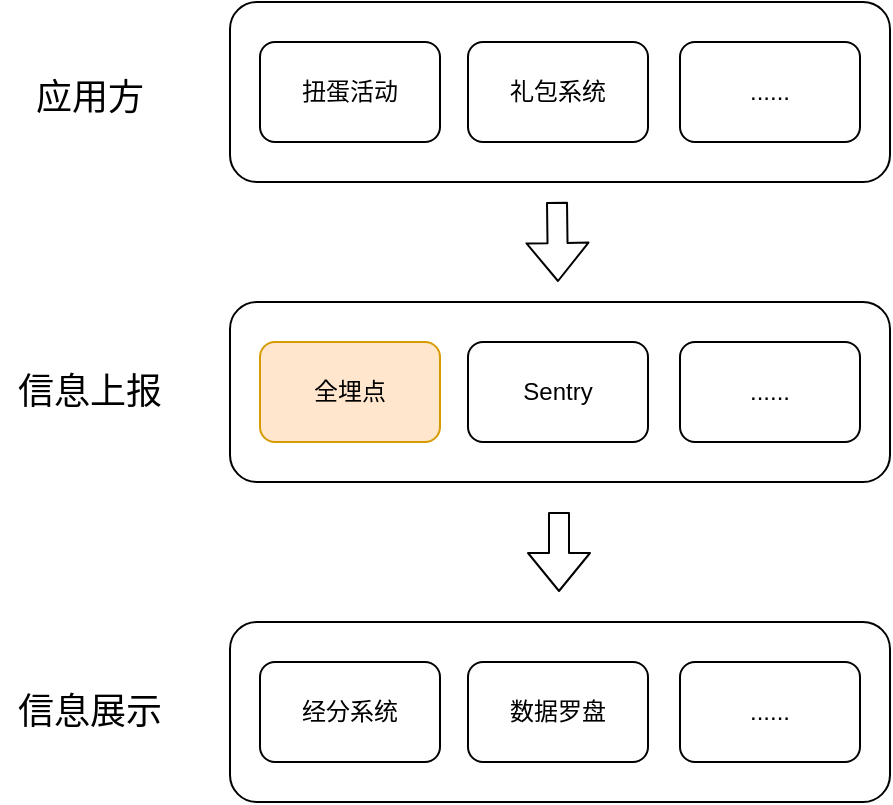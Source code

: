 <mxfile version="14.4.4" type="github">
  <diagram id="C5RBs43oDa-KdzZeNtuy" name="Page-1">
    <mxGraphModel dx="946" dy="534" grid="1" gridSize="10" guides="1" tooltips="1" connect="1" arrows="1" fold="1" page="1" pageScale="1" pageWidth="827" pageHeight="1169" background="none" math="0" shadow="0">
      <root>
        <mxCell id="WIyWlLk6GJQsqaUBKTNV-0" />
        <mxCell id="WIyWlLk6GJQsqaUBKTNV-1" parent="WIyWlLk6GJQsqaUBKTNV-0" />
        <mxCell id="wRXXcB3M2d3zRQfX-kvs-341" value="" style="rounded=1;whiteSpace=wrap;html=1;" vertex="1" parent="WIyWlLk6GJQsqaUBKTNV-1">
          <mxGeometry x="310" y="40" width="330" height="90" as="geometry" />
        </mxCell>
        <mxCell id="wRXXcB3M2d3zRQfX-kvs-342" value="扭蛋活动" style="rounded=1;whiteSpace=wrap;html=1;" vertex="1" parent="WIyWlLk6GJQsqaUBKTNV-1">
          <mxGeometry x="325" y="60" width="90" height="50" as="geometry" />
        </mxCell>
        <mxCell id="wRXXcB3M2d3zRQfX-kvs-343" value="礼包系统" style="rounded=1;whiteSpace=wrap;html=1;" vertex="1" parent="WIyWlLk6GJQsqaUBKTNV-1">
          <mxGeometry x="429" y="60" width="90" height="50" as="geometry" />
        </mxCell>
        <mxCell id="wRXXcB3M2d3zRQfX-kvs-344" value="......" style="rounded=1;whiteSpace=wrap;html=1;" vertex="1" parent="WIyWlLk6GJQsqaUBKTNV-1">
          <mxGeometry x="535" y="60" width="90" height="50" as="geometry" />
        </mxCell>
        <mxCell id="wRXXcB3M2d3zRQfX-kvs-345" value="&lt;font style=&quot;font-size: 18px&quot;&gt;应用方&lt;/font&gt;" style="text;html=1;strokeColor=none;fillColor=none;align=center;verticalAlign=middle;whiteSpace=wrap;rounded=0;" vertex="1" parent="WIyWlLk6GJQsqaUBKTNV-1">
          <mxGeometry x="210" y="75" width="60" height="25" as="geometry" />
        </mxCell>
        <mxCell id="wRXXcB3M2d3zRQfX-kvs-347" value="" style="rounded=1;whiteSpace=wrap;html=1;" vertex="1" parent="WIyWlLk6GJQsqaUBKTNV-1">
          <mxGeometry x="310" y="190" width="330" height="90" as="geometry" />
        </mxCell>
        <mxCell id="wRXXcB3M2d3zRQfX-kvs-348" value="全埋点" style="rounded=1;whiteSpace=wrap;html=1;fillColor=#ffe6cc;strokeColor=#d79b00;" vertex="1" parent="WIyWlLk6GJQsqaUBKTNV-1">
          <mxGeometry x="325" y="210" width="90" height="50" as="geometry" />
        </mxCell>
        <mxCell id="wRXXcB3M2d3zRQfX-kvs-349" value="Sentry" style="rounded=1;whiteSpace=wrap;html=1;" vertex="1" parent="WIyWlLk6GJQsqaUBKTNV-1">
          <mxGeometry x="429" y="210" width="90" height="50" as="geometry" />
        </mxCell>
        <mxCell id="wRXXcB3M2d3zRQfX-kvs-350" value="......" style="rounded=1;whiteSpace=wrap;html=1;" vertex="1" parent="WIyWlLk6GJQsqaUBKTNV-1">
          <mxGeometry x="535" y="210" width="90" height="50" as="geometry" />
        </mxCell>
        <mxCell id="wRXXcB3M2d3zRQfX-kvs-352" value="&lt;font style=&quot;font-size: 18px&quot;&gt;信息上报&lt;/font&gt;" style="text;html=1;strokeColor=none;fillColor=none;align=center;verticalAlign=middle;whiteSpace=wrap;rounded=0;" vertex="1" parent="WIyWlLk6GJQsqaUBKTNV-1">
          <mxGeometry x="195" y="220" width="90" height="30" as="geometry" />
        </mxCell>
        <mxCell id="wRXXcB3M2d3zRQfX-kvs-353" value="" style="shape=flexArrow;endArrow=classic;html=1;" edge="1" parent="WIyWlLk6GJQsqaUBKTNV-1">
          <mxGeometry width="50" height="50" relative="1" as="geometry">
            <mxPoint x="473.5" y="140" as="sourcePoint" />
            <mxPoint x="474" y="180" as="targetPoint" />
          </mxGeometry>
        </mxCell>
        <mxCell id="wRXXcB3M2d3zRQfX-kvs-354" value="" style="rounded=1;whiteSpace=wrap;html=1;" vertex="1" parent="WIyWlLk6GJQsqaUBKTNV-1">
          <mxGeometry x="310" y="350" width="330" height="90" as="geometry" />
        </mxCell>
        <mxCell id="wRXXcB3M2d3zRQfX-kvs-355" value="经分系统" style="rounded=1;whiteSpace=wrap;html=1;" vertex="1" parent="WIyWlLk6GJQsqaUBKTNV-1">
          <mxGeometry x="325" y="370" width="90" height="50" as="geometry" />
        </mxCell>
        <mxCell id="wRXXcB3M2d3zRQfX-kvs-356" value="数据罗盘" style="rounded=1;whiteSpace=wrap;html=1;" vertex="1" parent="WIyWlLk6GJQsqaUBKTNV-1">
          <mxGeometry x="429" y="370" width="90" height="50" as="geometry" />
        </mxCell>
        <mxCell id="wRXXcB3M2d3zRQfX-kvs-357" value="......" style="rounded=1;whiteSpace=wrap;html=1;" vertex="1" parent="WIyWlLk6GJQsqaUBKTNV-1">
          <mxGeometry x="535" y="370" width="90" height="50" as="geometry" />
        </mxCell>
        <mxCell id="wRXXcB3M2d3zRQfX-kvs-358" value="&lt;font style=&quot;font-size: 18px&quot;&gt;信息展示&lt;/font&gt;" style="text;html=1;strokeColor=none;fillColor=none;align=center;verticalAlign=middle;whiteSpace=wrap;rounded=0;" vertex="1" parent="WIyWlLk6GJQsqaUBKTNV-1">
          <mxGeometry x="195" y="380" width="90" height="30" as="geometry" />
        </mxCell>
        <mxCell id="wRXXcB3M2d3zRQfX-kvs-359" value="" style="shape=flexArrow;endArrow=classic;html=1;" edge="1" parent="WIyWlLk6GJQsqaUBKTNV-1">
          <mxGeometry width="50" height="50" relative="1" as="geometry">
            <mxPoint x="474.5" y="295" as="sourcePoint" />
            <mxPoint x="474.5" y="335" as="targetPoint" />
          </mxGeometry>
        </mxCell>
      </root>
    </mxGraphModel>
  </diagram>
</mxfile>
